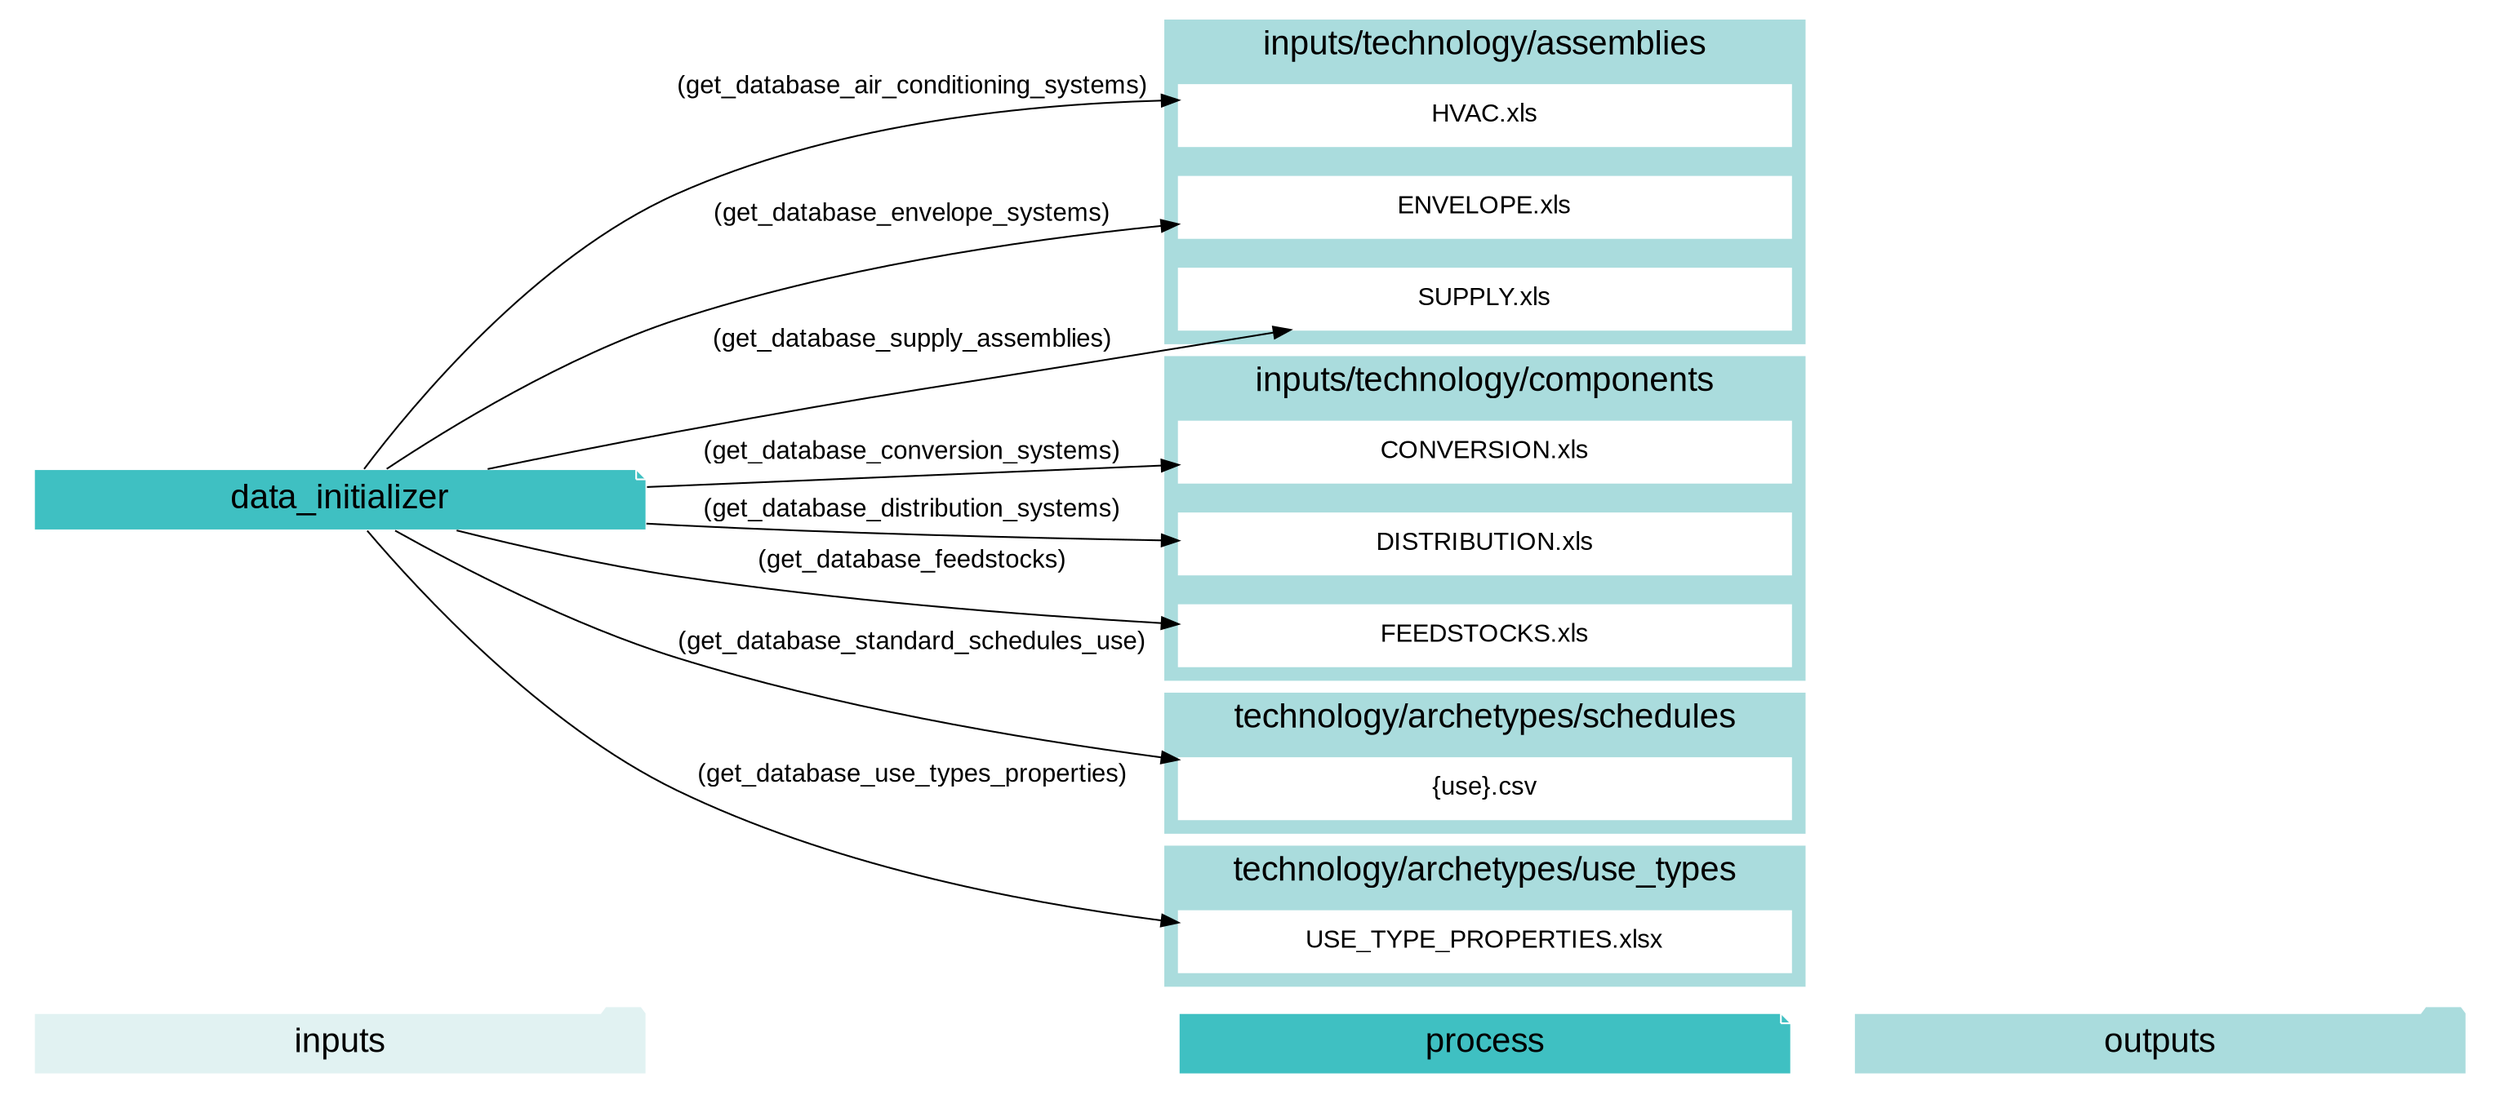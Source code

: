 digraph data_initializer {
    rankdir="LR";
    graph [overlap=false, fontname=arial];
    node [shape=box, style=filled, color=white, fontsize=15, fontname=arial, fixedsize=true, width=5];
    edge [fontname=arial, fontsize = 15]
    newrank=true
    subgraph cluster_legend {
    fontsize=25
    style=invis
    "process"[style=filled, fillcolor="#3FC0C2", shape=note, fontsize=20, fontname="arial"]
    "inputs" [style=filled, shape=folder, color=white, fillcolor="#E1F2F2", fontsize=20]
    "outputs"[style=filled, shape=folder, color=white, fillcolor="#aadcdd", fontsize=20]
    "inputs"->"process"[style=invis]
    "process"->"outputs"[style=invis]
    }
    "data_initializer"[style=filled, color=white, fillcolor="#3FC0C2", shape=note, fontsize=20, fontname=arial];
    subgraph cluster_0_out {
        style = filled;
        color = "#aadcdd";
        fontsize = 20;
        rank=same;
        label="inputs/technology/assemblies";
        "HVAC.xls"
        "ENVELOPE.xls"
        "SUPPLY.xls"
    }
    subgraph cluster_1_out {
        style = filled;
        color = "#aadcdd";
        fontsize = 20;
        rank=same;
        label="inputs/technology/components";
        "CONVERSION.xls"
        "DISTRIBUTION.xls"
        "FEEDSTOCKS.xls"
    }
    subgraph cluster_2_out {
        style = filled;
        color = "#aadcdd";
        fontsize = 20;
        rank=same;
        label="technology/archetypes/schedules";
        "{use}.csv"
    }
    subgraph cluster_3_out {
        style = filled;
        color = "#aadcdd";
        fontsize = 20;
        rank=same;
        label="technology/archetypes/use_types";
        "USE_TYPE_PROPERTIES.xlsx"
    }
    "data_initializer" -> "HVAC.xls"[label="(get_database_air_conditioning_systems)"]
    "data_initializer" -> "CONVERSION.xls"[label="(get_database_conversion_systems)"]
    "data_initializer" -> "DISTRIBUTION.xls"[label="(get_database_distribution_systems)"]
    "data_initializer" -> "ENVELOPE.xls"[label="(get_database_envelope_systems)"]
    "data_initializer" -> "FEEDSTOCKS.xls"[label="(get_database_feedstocks)"]
    "data_initializer" -> "{use}.csv"[label="(get_database_standard_schedules_use)"]
    "data_initializer" -> "SUPPLY.xls"[label="(get_database_supply_assemblies)"]
    "data_initializer" -> "USE_TYPE_PROPERTIES.xlsx"[label="(get_database_use_types_properties)"]
    }